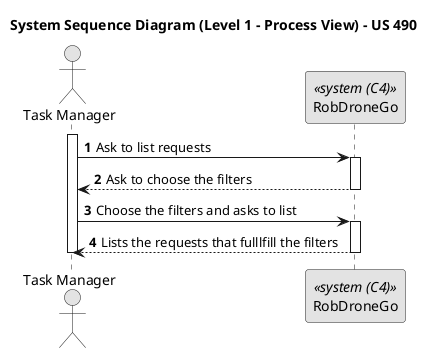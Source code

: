 @startuml
skinparam monochrome true
skinparam packageStyle rectangle
skinparam shadowing false

title System Sequence Diagram (Level 1 - Process View) - US 490
autonumber

Actor "Task Manager" as TaskManager
participant "RobDroneGo" as Sistema <<system (C4)>>

activate TaskManager
    TaskManager -> Sistema : Ask to list requests
    activate Sistema

    Sistema --> TaskManager : Ask to choose the filters
    deactivate Sistema

    TaskManager -> Sistema : Choose the filters and asks to list
    activate Sistema

    Sistema --> TaskManager : Lists the requests that fulllfill the filters
    deactivate Sistema
deactivate TaskManager

@enduml